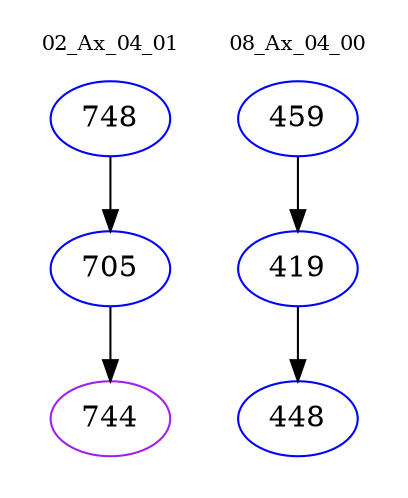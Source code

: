 digraph{
subgraph cluster_0 {
color = white
label = "02_Ax_04_01";
fontsize=10;
T0_748 [label="748", color="blue"]
T0_748 -> T0_705 [color="black"]
T0_705 [label="705", color="blue"]
T0_705 -> T0_744 [color="black"]
T0_744 [label="744", color="purple"]
}
subgraph cluster_1 {
color = white
label = "08_Ax_04_00";
fontsize=10;
T1_459 [label="459", color="blue"]
T1_459 -> T1_419 [color="black"]
T1_419 [label="419", color="blue"]
T1_419 -> T1_448 [color="black"]
T1_448 [label="448", color="blue"]
}
}
